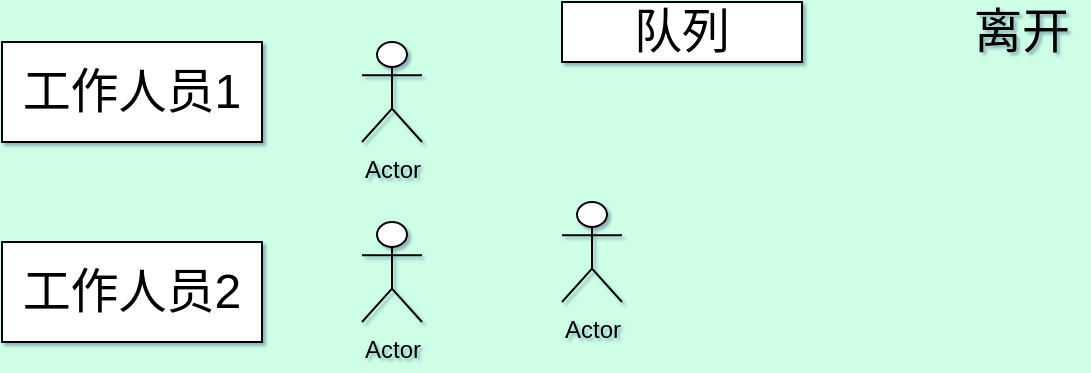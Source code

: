 <mxfile>
    <diagram id="5XbrDtBaI_t16zctYszG" name="第 1 页">
        <mxGraphModel dx="848" dy="832" grid="1" gridSize="10" guides="1" tooltips="1" connect="1" arrows="1" fold="1" page="1" pageScale="1" pageWidth="827" pageHeight="1169" background="#CCFFE6" math="0" shadow="1">
            <root>
                <mxCell id="0"/>
                <mxCell id="1" parent="0"/>
                <mxCell id="10" value="&lt;font style=&quot;font-size: 24px;&quot;&gt;工作人员2&lt;/font&gt;" style="rounded=0;whiteSpace=wrap;html=1;" parent="1" vertex="1">
                    <mxGeometry x="40" y="360" width="130" height="50" as="geometry"/>
                </mxCell>
                <mxCell id="12" value="&lt;font style=&quot;font-size: 24px;&quot;&gt;工作人员1&lt;/font&gt;" style="rounded=0;whiteSpace=wrap;html=1;" parent="1" vertex="1">
                    <mxGeometry x="40" y="260" width="130" height="50" as="geometry"/>
                </mxCell>
                <mxCell id="18" value="Actor" style="shape=umlActor;verticalLabelPosition=bottom;verticalAlign=top;html=1;outlineConnect=0;" parent="1" vertex="1">
                    <mxGeometry x="220" y="260" width="30" height="50" as="geometry"/>
                </mxCell>
                <mxCell id="25" value="Actor" style="shape=umlActor;verticalLabelPosition=bottom;verticalAlign=top;html=1;outlineConnect=0;" parent="1" vertex="1">
                    <mxGeometry x="220" y="350" width="30" height="50" as="geometry"/>
                </mxCell>
                <mxCell id="26" value="Actor" style="shape=umlActor;verticalLabelPosition=bottom;verticalAlign=top;html=1;outlineConnect=0;" parent="1" vertex="1">
                    <mxGeometry x="320" y="340" width="30" height="50" as="geometry"/>
                </mxCell>
                <mxCell id="30" value="离开" style="text;html=1;strokeColor=none;fillColor=none;align=center;verticalAlign=middle;whiteSpace=wrap;rounded=0;fontSize=24;" parent="1" vertex="1">
                    <mxGeometry x="520" y="240" width="60" height="30" as="geometry"/>
                </mxCell>
                <mxCell id="31" value="队列&lt;br&gt;" style="rounded=0;whiteSpace=wrap;html=1;fontSize=24;" parent="1" vertex="1">
                    <mxGeometry x="320" y="240" width="120" height="30" as="geometry"/>
                </mxCell>
            </root>
        </mxGraphModel>
    </diagram>
</mxfile>